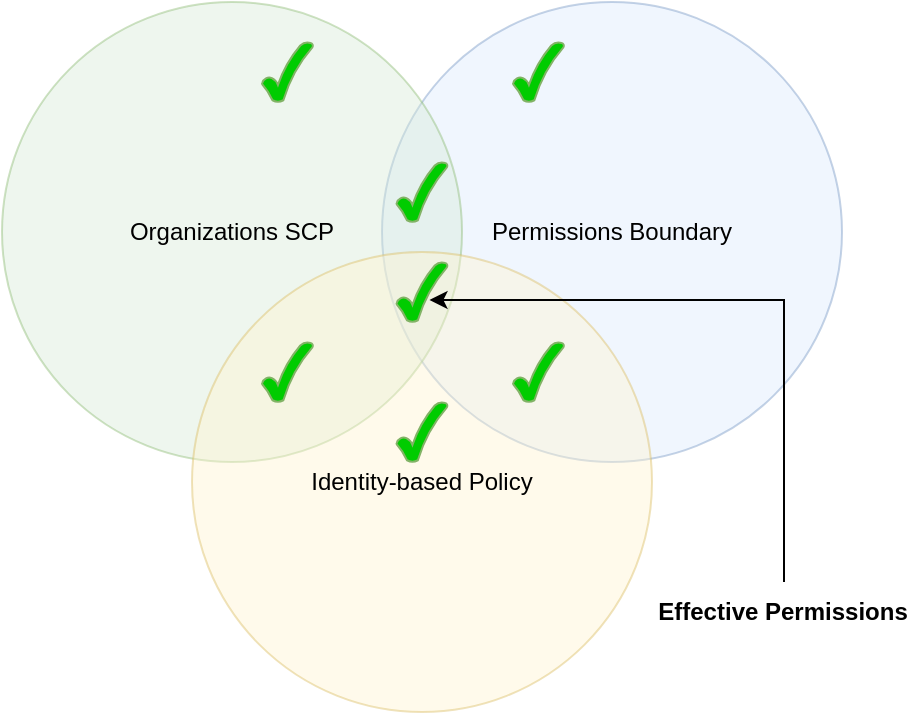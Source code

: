 <mxfile version="26.0.4">
  <diagram name="Page-1" id="YBi6Bq3M58FDzzkxP9I_">
    <mxGraphModel dx="530" dy="570" grid="1" gridSize="10" guides="1" tooltips="1" connect="1" arrows="1" fold="1" page="1" pageScale="1" pageWidth="850" pageHeight="1100" math="0" shadow="0">
      <root>
        <mxCell id="0" />
        <mxCell id="1" parent="0" />
        <mxCell id="OYDC8TCWMCwBuUC2oJgs-2" value="Permissions Boundary" style="ellipse;whiteSpace=wrap;html=1;aspect=fixed;fillColor=#dae8fc;strokeColor=#6c8ebf;opacity=40;" vertex="1" parent="1">
          <mxGeometry x="520" y="310" width="230" height="230" as="geometry" />
        </mxCell>
        <mxCell id="OYDC8TCWMCwBuUC2oJgs-4" value="Organizations SCP" style="ellipse;whiteSpace=wrap;html=1;aspect=fixed;fillColor=#d5e8d4;strokeColor=#82b366;opacity=40;" vertex="1" parent="1">
          <mxGeometry x="330" y="310" width="230" height="230" as="geometry" />
        </mxCell>
        <mxCell id="OYDC8TCWMCwBuUC2oJgs-5" value="Identity-based Policy" style="ellipse;whiteSpace=wrap;html=1;aspect=fixed;fillColor=#fff2cc;strokeColor=#d6b656;opacity=40;" vertex="1" parent="1">
          <mxGeometry x="425" y="435" width="230" height="230" as="geometry" />
        </mxCell>
        <mxCell id="OYDC8TCWMCwBuUC2oJgs-6" value="" style="verticalLabelPosition=bottom;verticalAlign=top;html=1;shape=mxgraph.basic.tick;fillColor=#00CC00;strokeColor=#82b366;" vertex="1" parent="1">
          <mxGeometry x="585.5" y="330" width="25.5" height="30" as="geometry" />
        </mxCell>
        <mxCell id="OYDC8TCWMCwBuUC2oJgs-7" value="" style="verticalLabelPosition=bottom;verticalAlign=top;html=1;shape=mxgraph.basic.tick;fillColor=#00CC00;strokeColor=#82b366;" vertex="1" parent="1">
          <mxGeometry x="527.25" y="390" width="25.5" height="30" as="geometry" />
        </mxCell>
        <mxCell id="OYDC8TCWMCwBuUC2oJgs-14" style="edgeStyle=orthogonalEdgeStyle;rounded=0;orthogonalLoop=1;jettySize=auto;html=1;" edge="1" parent="1" source="OYDC8TCWMCwBuUC2oJgs-13">
          <mxGeometry relative="1" as="geometry">
            <mxPoint x="721" y="589" as="sourcePoint" />
            <mxPoint x="543.75" y="459" as="targetPoint" />
            <Array as="points">
              <mxPoint x="721" y="459" />
            </Array>
          </mxGeometry>
        </mxCell>
        <mxCell id="OYDC8TCWMCwBuUC2oJgs-8" value="" style="verticalLabelPosition=bottom;verticalAlign=top;html=1;shape=mxgraph.basic.tick;fillColor=#00CC00;strokeColor=#82b366;" vertex="1" parent="1">
          <mxGeometry x="527.25" y="440" width="25.5" height="30" as="geometry" />
        </mxCell>
        <mxCell id="OYDC8TCWMCwBuUC2oJgs-9" value="" style="verticalLabelPosition=bottom;verticalAlign=top;html=1;shape=mxgraph.basic.tick;fillColor=#00CC00;strokeColor=#82b366;" vertex="1" parent="1">
          <mxGeometry x="460" y="330" width="25.5" height="30" as="geometry" />
        </mxCell>
        <mxCell id="OYDC8TCWMCwBuUC2oJgs-10" value="" style="verticalLabelPosition=bottom;verticalAlign=top;html=1;shape=mxgraph.basic.tick;fillColor=#00CC00;strokeColor=#82b366;" vertex="1" parent="1">
          <mxGeometry x="527.25" y="510" width="25.5" height="30" as="geometry" />
        </mxCell>
        <mxCell id="OYDC8TCWMCwBuUC2oJgs-11" value="" style="verticalLabelPosition=bottom;verticalAlign=top;html=1;shape=mxgraph.basic.tick;fillColor=#00CC00;strokeColor=#82b366;" vertex="1" parent="1">
          <mxGeometry x="460" y="480" width="25.5" height="30" as="geometry" />
        </mxCell>
        <mxCell id="OYDC8TCWMCwBuUC2oJgs-12" value="" style="verticalLabelPosition=bottom;verticalAlign=top;html=1;shape=mxgraph.basic.tick;fillColor=#00CC00;strokeColor=#82b366;" vertex="1" parent="1">
          <mxGeometry x="585.5" y="480" width="25.5" height="30" as="geometry" />
        </mxCell>
        <mxCell id="OYDC8TCWMCwBuUC2oJgs-13" value="Effective Permissions" style="text;html=1;align=center;verticalAlign=middle;resizable=0;points=[];autosize=1;strokeColor=none;fillColor=none;fontStyle=1" vertex="1" parent="1">
          <mxGeometry x="650" y="600" width="140" height="30" as="geometry" />
        </mxCell>
      </root>
    </mxGraphModel>
  </diagram>
</mxfile>
